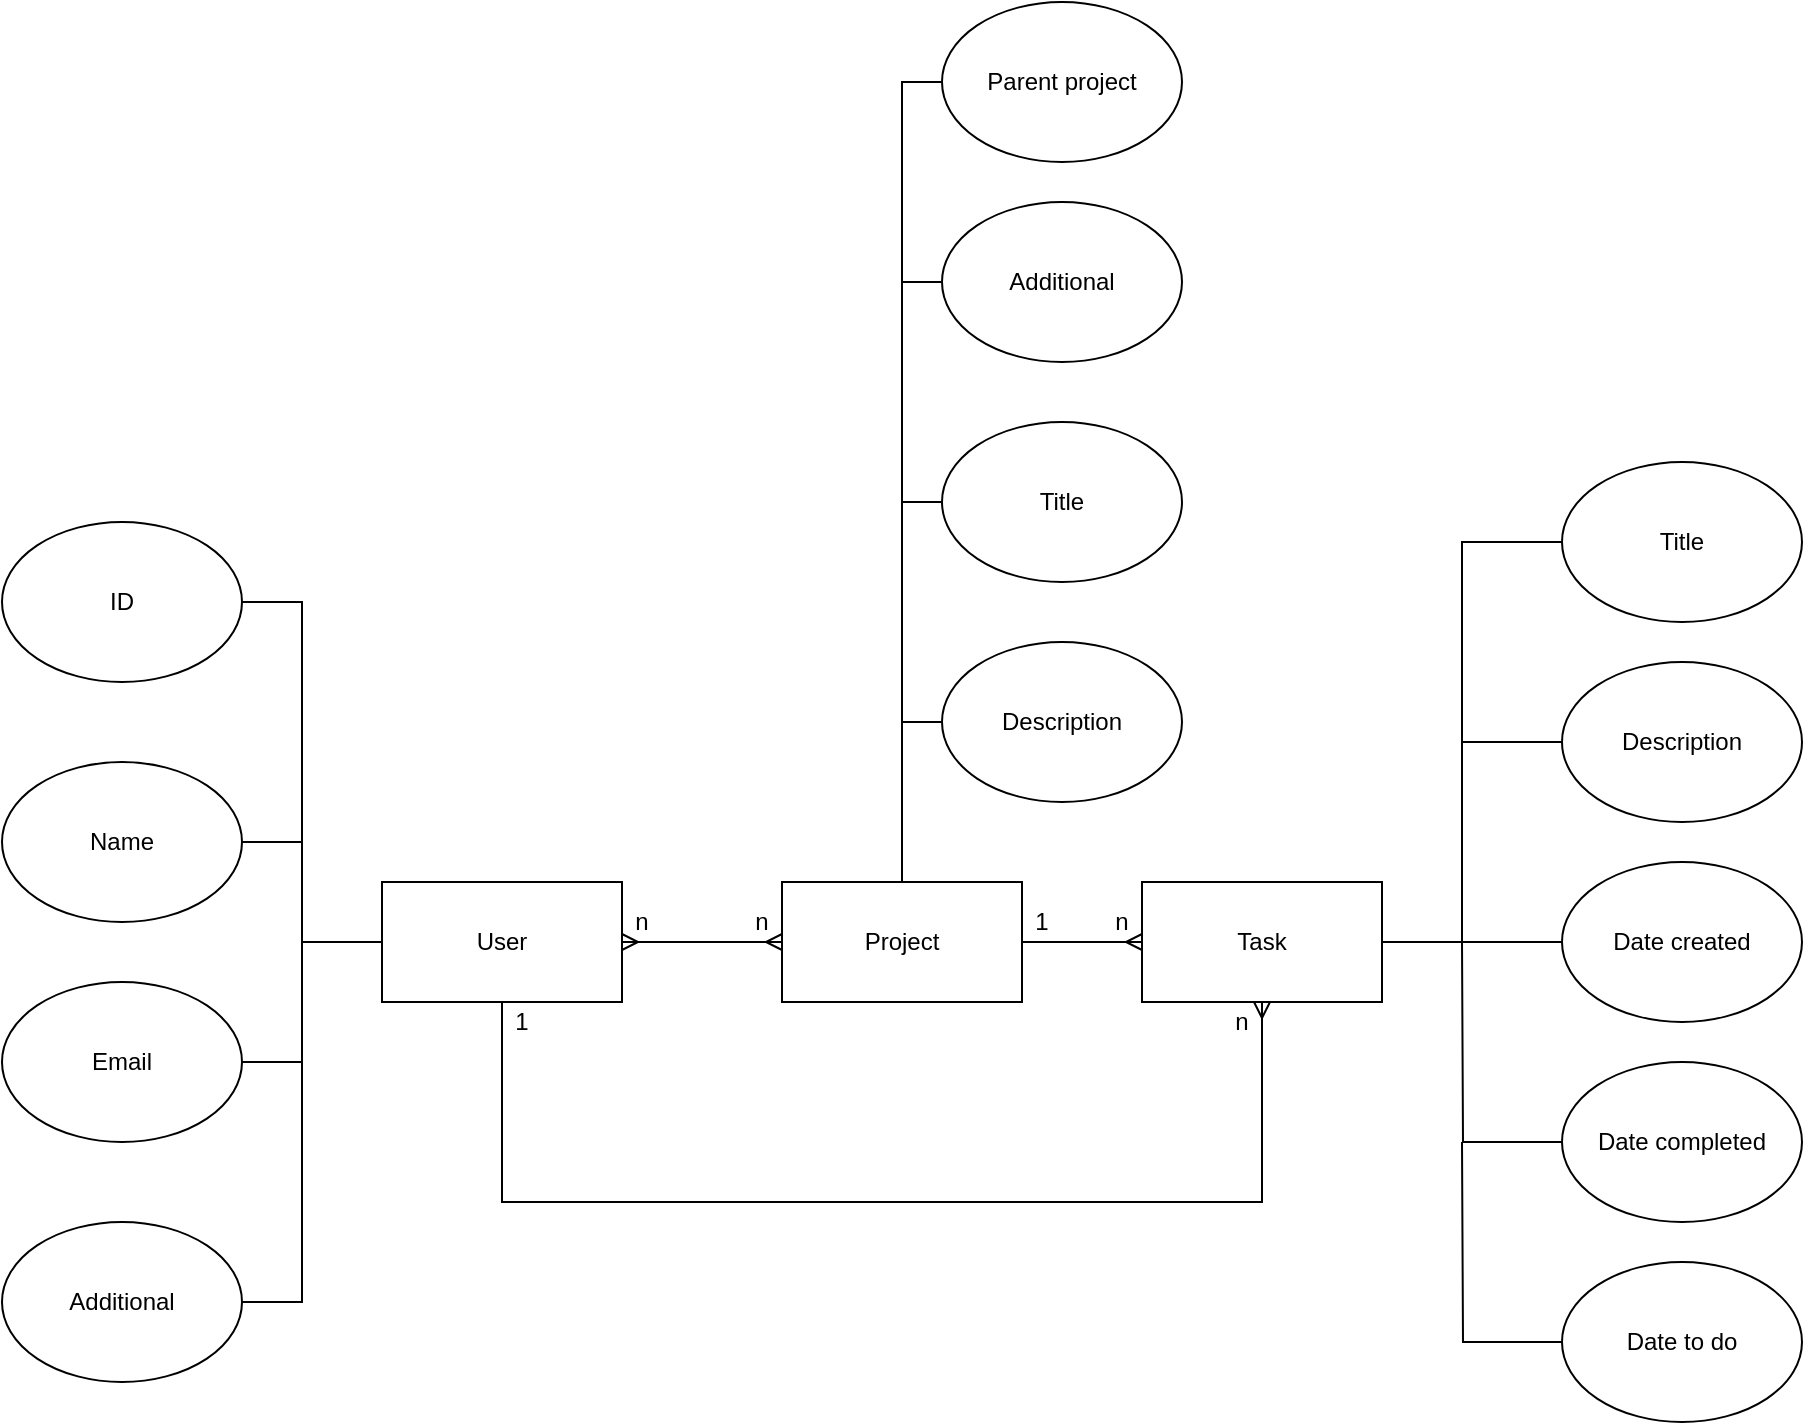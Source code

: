 <mxfile version="12.2.4" pages="1"><diagram id="R2lEEEUBdFMjLlhIrx00" name="Page-1"><mxGraphModel dx="884" dy="1702" grid="1" gridSize="10" guides="1" tooltips="1" connect="1" arrows="1" fold="1" page="1" pageScale="1" pageWidth="850" pageHeight="1100" math="0" shadow="0"><root><mxCell id="0"/><mxCell id="1" parent="0"/><mxCell id="g8voZ9lHqj-P3B34PNrV-14" value="" style="edgeStyle=orthogonalEdgeStyle;rounded=0;orthogonalLoop=1;jettySize=auto;html=1;endArrow=ERmany;endFill=0;startArrow=ERmany;startFill=0;" parent="1" source="g8voZ9lHqj-P3B34PNrV-1" target="g8voZ9lHqj-P3B34PNrV-2" edge="1"><mxGeometry relative="1" as="geometry"/></mxCell><mxCell id="g8voZ9lHqj-P3B34PNrV-21" style="edgeStyle=orthogonalEdgeStyle;rounded=0;orthogonalLoop=1;jettySize=auto;html=1;startArrow=none;startFill=0;endArrow=ERmany;endFill=0;" parent="1" source="g8voZ9lHqj-P3B34PNrV-1" target="g8voZ9lHqj-P3B34PNrV-4" edge="1"><mxGeometry relative="1" as="geometry"><Array as="points"><mxPoint x="340" y="430"/><mxPoint x="720" y="430"/></Array></mxGeometry></mxCell><mxCell id="g8voZ9lHqj-P3B34PNrV-1" value="User" style="rounded=0;whiteSpace=wrap;html=1;" parent="1" vertex="1"><mxGeometry x="280" y="270" width="120" height="60" as="geometry"/></mxCell><mxCell id="g8voZ9lHqj-P3B34PNrV-15" value="" style="edgeStyle=orthogonalEdgeStyle;rounded=0;orthogonalLoop=1;jettySize=auto;html=1;startArrow=none;startFill=0;endArrow=ERmany;endFill=0;" parent="1" source="g8voZ9lHqj-P3B34PNrV-2" target="g8voZ9lHqj-P3B34PNrV-4" edge="1"><mxGeometry relative="1" as="geometry"/></mxCell><mxCell id="g8voZ9lHqj-P3B34PNrV-18" style="edgeStyle=orthogonalEdgeStyle;rounded=0;orthogonalLoop=1;jettySize=auto;html=1;entryX=0;entryY=0.5;entryDx=0;entryDy=0;startArrow=none;startFill=0;endArrow=none;endFill=0;" parent="1" source="g8voZ9lHqj-P3B34PNrV-2" target="g8voZ9lHqj-P3B34PNrV-16" edge="1"><mxGeometry relative="1" as="geometry"/></mxCell><mxCell id="g8voZ9lHqj-P3B34PNrV-19" style="edgeStyle=orthogonalEdgeStyle;rounded=0;orthogonalLoop=1;jettySize=auto;html=1;startArrow=none;startFill=0;endArrow=none;endFill=0;" parent="1" source="g8voZ9lHqj-P3B34PNrV-2" target="g8voZ9lHqj-P3B34PNrV-17" edge="1"><mxGeometry relative="1" as="geometry"><Array as="points"><mxPoint x="540" y="190"/></Array></mxGeometry></mxCell><mxCell id="g8voZ9lHqj-P3B34PNrV-24" style="edgeStyle=orthogonalEdgeStyle;rounded=0;orthogonalLoop=1;jettySize=auto;html=1;startArrow=none;startFill=0;endArrow=none;endFill=0;" parent="1" source="g8voZ9lHqj-P3B34PNrV-2" target="g8voZ9lHqj-P3B34PNrV-23" edge="1"><mxGeometry relative="1" as="geometry"><Array as="points"><mxPoint x="540" y="-30"/></Array></mxGeometry></mxCell><mxCell id="g8voZ9lHqj-P3B34PNrV-2" value="Project" style="rounded=0;whiteSpace=wrap;html=1;" parent="1" vertex="1"><mxGeometry x="480" y="270" width="120" height="60" as="geometry"/></mxCell><mxCell id="g8voZ9lHqj-P3B34PNrV-30" style="edgeStyle=orthogonalEdgeStyle;rounded=0;orthogonalLoop=1;jettySize=auto;html=1;entryX=0;entryY=0.5;entryDx=0;entryDy=0;startArrow=none;startFill=0;endArrow=none;endFill=0;" parent="1" source="g8voZ9lHqj-P3B34PNrV-4" target="g8voZ9lHqj-P3B34PNrV-20" edge="1"><mxGeometry relative="1" as="geometry"><Array as="points"><mxPoint x="820" y="300"/><mxPoint x="820" y="100"/></Array></mxGeometry></mxCell><mxCell id="g8voZ9lHqj-P3B34PNrV-31" style="edgeStyle=orthogonalEdgeStyle;rounded=0;orthogonalLoop=1;jettySize=auto;html=1;startArrow=none;startFill=0;endArrow=none;endFill=0;" parent="1" source="g8voZ9lHqj-P3B34PNrV-4" target="g8voZ9lHqj-P3B34PNrV-22" edge="1"><mxGeometry relative="1" as="geometry"><Array as="points"><mxPoint x="820" y="300"/><mxPoint x="820" y="200"/></Array></mxGeometry></mxCell><mxCell id="g8voZ9lHqj-P3B34PNrV-4" value="Task" style="rounded=0;whiteSpace=wrap;html=1;" parent="1" vertex="1"><mxGeometry x="660" y="270" width="120" height="60" as="geometry"/></mxCell><mxCell id="g8voZ9lHqj-P3B34PNrV-10" style="edgeStyle=orthogonalEdgeStyle;rounded=0;orthogonalLoop=1;jettySize=auto;html=1;entryX=0;entryY=0.5;entryDx=0;entryDy=0;endArrow=none;endFill=0;" parent="1" source="g8voZ9lHqj-P3B34PNrV-6" target="g8voZ9lHqj-P3B34PNrV-1" edge="1"><mxGeometry relative="1" as="geometry"><Array as="points"><mxPoint x="240" y="130"/><mxPoint x="240" y="300"/></Array></mxGeometry></mxCell><mxCell id="g8voZ9lHqj-P3B34PNrV-6" value="ID" style="ellipse;whiteSpace=wrap;html=1;" parent="1" vertex="1"><mxGeometry x="90" y="90" width="120" height="80" as="geometry"/></mxCell><mxCell id="g8voZ9lHqj-P3B34PNrV-11" style="edgeStyle=orthogonalEdgeStyle;rounded=0;orthogonalLoop=1;jettySize=auto;html=1;endArrow=none;endFill=0;" parent="1" source="g8voZ9lHqj-P3B34PNrV-7" target="g8voZ9lHqj-P3B34PNrV-1" edge="1"><mxGeometry relative="1" as="geometry"><Array as="points"><mxPoint x="240" y="250"/><mxPoint x="240" y="300"/></Array></mxGeometry></mxCell><mxCell id="g8voZ9lHqj-P3B34PNrV-7" value="Name" style="ellipse;whiteSpace=wrap;html=1;" parent="1" vertex="1"><mxGeometry x="90" y="210" width="120" height="80" as="geometry"/></mxCell><mxCell id="g8voZ9lHqj-P3B34PNrV-12" style="edgeStyle=orthogonalEdgeStyle;rounded=0;orthogonalLoop=1;jettySize=auto;html=1;endArrow=none;endFill=0;" parent="1" source="g8voZ9lHqj-P3B34PNrV-8" target="g8voZ9lHqj-P3B34PNrV-1" edge="1"><mxGeometry relative="1" as="geometry"><Array as="points"><mxPoint x="240" y="360"/><mxPoint x="240" y="300"/></Array></mxGeometry></mxCell><mxCell id="g8voZ9lHqj-P3B34PNrV-8" value="Email" style="ellipse;whiteSpace=wrap;html=1;" parent="1" vertex="1"><mxGeometry x="90" y="320" width="120" height="80" as="geometry"/></mxCell><mxCell id="g8voZ9lHqj-P3B34PNrV-13" style="edgeStyle=orthogonalEdgeStyle;rounded=0;orthogonalLoop=1;jettySize=auto;html=1;endArrow=none;endFill=0;" parent="1" source="g8voZ9lHqj-P3B34PNrV-9" target="g8voZ9lHqj-P3B34PNrV-1" edge="1"><mxGeometry relative="1" as="geometry"><Array as="points"><mxPoint x="240" y="480"/><mxPoint x="240" y="300"/></Array></mxGeometry></mxCell><mxCell id="g8voZ9lHqj-P3B34PNrV-9" value="Additional" style="ellipse;whiteSpace=wrap;html=1;" parent="1" vertex="1"><mxGeometry x="90" y="440" width="120" height="80" as="geometry"/></mxCell><mxCell id="g8voZ9lHqj-P3B34PNrV-16" value="Title" style="ellipse;whiteSpace=wrap;html=1;" parent="1" vertex="1"><mxGeometry x="560" y="40" width="120" height="80" as="geometry"/></mxCell><mxCell id="g8voZ9lHqj-P3B34PNrV-17" value="Description" style="ellipse;whiteSpace=wrap;html=1;" parent="1" vertex="1"><mxGeometry x="560" y="150" width="120" height="80" as="geometry"/></mxCell><mxCell id="g8voZ9lHqj-P3B34PNrV-20" value="Title" style="ellipse;whiteSpace=wrap;html=1;" parent="1" vertex="1"><mxGeometry x="870" y="60" width="120" height="80" as="geometry"/></mxCell><mxCell id="g8voZ9lHqj-P3B34PNrV-22" value="Description" style="ellipse;whiteSpace=wrap;html=1;" parent="1" vertex="1"><mxGeometry x="870" y="160" width="120" height="80" as="geometry"/></mxCell><mxCell id="g8voZ9lHqj-P3B34PNrV-23" value="Additional" style="ellipse;whiteSpace=wrap;html=1;" parent="1" vertex="1"><mxGeometry x="560" y="-70" width="120" height="80" as="geometry"/></mxCell><mxCell id="g8voZ9lHqj-P3B34PNrV-32" value="" style="edgeStyle=orthogonalEdgeStyle;rounded=0;orthogonalLoop=1;jettySize=auto;html=1;startArrow=none;startFill=0;endArrow=none;endFill=0;" parent="1" source="g8voZ9lHqj-P3B34PNrV-25" target="g8voZ9lHqj-P3B34PNrV-4" edge="1"><mxGeometry relative="1" as="geometry"/></mxCell><mxCell id="g8voZ9lHqj-P3B34PNrV-25" value="Date created" style="ellipse;whiteSpace=wrap;html=1;" parent="1" vertex="1"><mxGeometry x="870" y="260" width="120" height="80" as="geometry"/></mxCell><mxCell id="g8voZ9lHqj-P3B34PNrV-33" style="edgeStyle=orthogonalEdgeStyle;rounded=0;orthogonalLoop=1;jettySize=auto;html=1;startArrow=none;startFill=0;endArrow=none;endFill=0;" parent="1" source="g8voZ9lHqj-P3B34PNrV-26" edge="1"><mxGeometry relative="1" as="geometry"><mxPoint x="820" y="300" as="targetPoint"/></mxGeometry></mxCell><mxCell id="g8voZ9lHqj-P3B34PNrV-26" value="Date completed" style="ellipse;whiteSpace=wrap;html=1;" parent="1" vertex="1"><mxGeometry x="870" y="360" width="120" height="80" as="geometry"/></mxCell><mxCell id="g8voZ9lHqj-P3B34PNrV-34" style="edgeStyle=orthogonalEdgeStyle;rounded=0;orthogonalLoop=1;jettySize=auto;html=1;startArrow=none;startFill=0;endArrow=none;endFill=0;" parent="1" source="g8voZ9lHqj-P3B34PNrV-27" edge="1"><mxGeometry relative="1" as="geometry"><mxPoint x="820" y="400" as="targetPoint"/></mxGeometry></mxCell><mxCell id="g8voZ9lHqj-P3B34PNrV-27" value="Date to do" style="ellipse;whiteSpace=wrap;html=1;" parent="1" vertex="1"><mxGeometry x="870" y="460" width="120" height="80" as="geometry"/></mxCell><mxCell id="g8voZ9lHqj-P3B34PNrV-29" style="edgeStyle=orthogonalEdgeStyle;rounded=0;orthogonalLoop=1;jettySize=auto;html=1;startArrow=none;startFill=0;endArrow=none;endFill=0;" parent="1" source="g8voZ9lHqj-P3B34PNrV-28" edge="1"><mxGeometry relative="1" as="geometry"><mxPoint x="540" y="-30" as="targetPoint"/></mxGeometry></mxCell><mxCell id="g8voZ9lHqj-P3B34PNrV-28" value="Parent project" style="ellipse;whiteSpace=wrap;html=1;" parent="1" vertex="1"><mxGeometry x="560" y="-170" width="120" height="80" as="geometry"/></mxCell><mxCell id="5" value="n" style="text;html=1;strokeColor=none;fillColor=none;align=center;verticalAlign=middle;whiteSpace=wrap;rounded=0;" parent="1" vertex="1"><mxGeometry x="450" y="280" width="40" height="20" as="geometry"/></mxCell><mxCell id="6" value="n" style="text;html=1;strokeColor=none;fillColor=none;align=center;verticalAlign=middle;whiteSpace=wrap;rounded=0;" parent="1" vertex="1"><mxGeometry x="630" y="280" width="40" height="20" as="geometry"/></mxCell><mxCell id="9" value="1" style="text;html=1;strokeColor=none;fillColor=none;align=center;verticalAlign=middle;whiteSpace=wrap;rounded=0;" parent="1" vertex="1"><mxGeometry x="590" y="280" width="40" height="20" as="geometry"/></mxCell><mxCell id="11" value="n" style="text;html=1;strokeColor=none;fillColor=none;align=center;verticalAlign=middle;whiteSpace=wrap;rounded=0;" parent="1" vertex="1"><mxGeometry x="690" y="330" width="40" height="20" as="geometry"/></mxCell><mxCell id="12" value="1" style="text;html=1;strokeColor=none;fillColor=none;align=center;verticalAlign=middle;whiteSpace=wrap;rounded=0;" parent="1" vertex="1"><mxGeometry x="330" y="330" width="40" height="20" as="geometry"/></mxCell><mxCell id="13" value="n" style="text;html=1;strokeColor=none;fillColor=none;align=center;verticalAlign=middle;whiteSpace=wrap;rounded=0;" parent="1" vertex="1"><mxGeometry x="390" y="280" width="40" height="20" as="geometry"/></mxCell></root></mxGraphModel></diagram></mxfile>